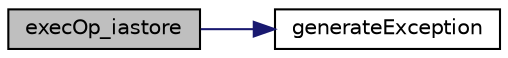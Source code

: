 digraph "execOp_iastore"
{
 // LATEX_PDF_SIZE
  edge [fontname="Helvetica",fontsize="10",labelfontname="Helvetica",labelfontsize="10"];
  node [fontname="Helvetica",fontsize="10",shape=record];
  rankdir="LR";
  Node1 [label="execOp_iastore",height=0.2,width=0.4,color="black", fillcolor="grey75", style="filled", fontcolor="black",tooltip=" "];
  Node1 -> Node2 [color="midnightblue",fontsize="10",style="solid"];
  Node2 [label="generateException",height=0.2,width=0.4,color="black", fillcolor="white", style="filled",URL="$_exceptions_8cpp.html#ac7eaf461a9954545888176d303160dc1",tooltip=" "];
}
